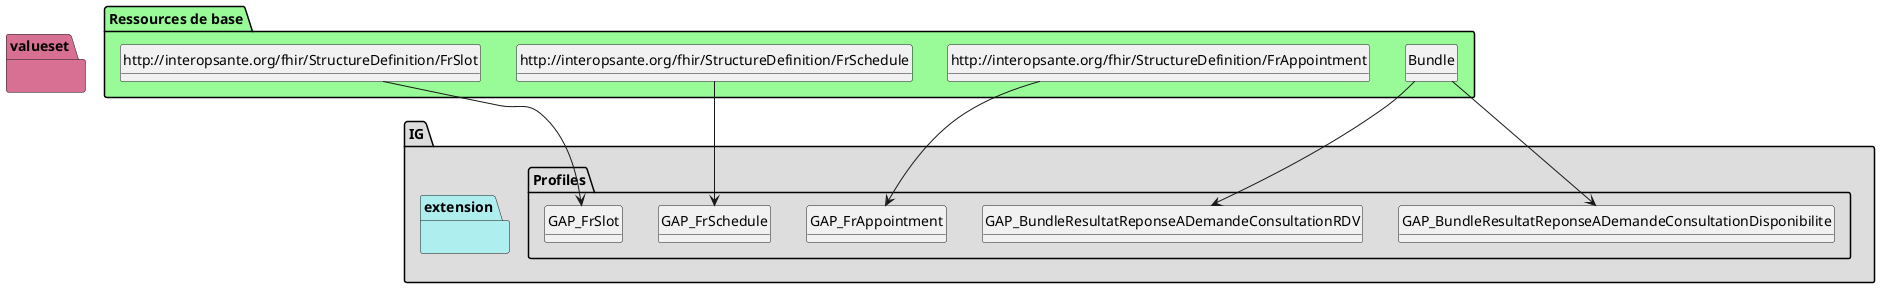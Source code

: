 @startuml
set namespaceSeparator ?
hide circle
hide class fields

package IG #DDDDDD{

     package Profiles #DDDDDD{

        class GAP_BundleResultatReponseADemandeConsultationDisponibilite{

             Bundle.type => [None..None]
             Bundle.entry => [None..None]
             Bundle.entry:Slot => [0..*]
             Bundle.entry:Slot.resource => [1..None]
             Bundle.entry:Slot.search.mode => [None..None]
             Bundle.entry:Slot.request => [None..0]
             Bundle.entry:Slot.response => [None..0]
             Bundle.entry:Schedule => [0..*]
             Bundle.entry:Schedule.resource => [1..None]
             Bundle.entry:Schedule.search.mode => [None..None]
             Bundle.entry:Schedule.request => [None..0]
             Bundle.entry:Schedule.response => [None..0]
             Bundle.entry:Patient => [0..*]
             Bundle.entry:Patient.resource => [1..None]
             Bundle.entry:Patient.search.mode => [None..None]
             Bundle.entry:Patient.request => [None..0]
             Bundle.entry:Patient.response => [None..0]
             Bundle.entry:Practitioner => [0..*]
             Bundle.entry:Practitioner.resource => [1..None]
             Bundle.entry:Practitioner.search.mode => [None..None]
             Bundle.entry:Practitioner.request => [None..0]
             Bundle.entry:Practitioner.response => [None..0]
             Bundle.entry:PractitionerRole => [0..*]
             Bundle.entry:PractitionerRole.resource => [1..None]
             Bundle.entry:PractitionerRole.search.mode => [None..None]
             Bundle.entry:PractitionerRole.request => [None..0]
             Bundle.entry:PractitionerRole.response => [None..0]
             Bundle.entry:Device => [0..*]
             Bundle.entry:Device.resource => [1..None]
             Bundle.entry:Device.search.mode => [None..None]
             Bundle.entry:Device.request => [None..0]
             Bundle.entry:Device.response => [None..0]
             Bundle.entry:Location => [0..*]
             Bundle.entry:Location.resource => [1..None]
             Bundle.entry:Location.search.mode => [None..None]
             Bundle.entry:Location.request => [None..0]
             Bundle.entry:Location.response => [None..0]
             Bundle.entry:HealthcareService => [0..*]
             Bundle.entry:HealthcareService.resource => [1..None]
             Bundle.entry:HealthcareService.search.mode => [None..None]
             Bundle.entry:HealthcareService.request => [None..0]
             Bundle.entry:HealthcareService.response => [None..0]
             Bundle.entry:Organization => [0..*]
             Bundle.entry:Organization.resource => [1..None]
             Bundle.entry:Organization.search.mode => [None..None]
             Bundle.entry:Organization.request => [None..0]
             Bundle.entry:Organization.response => [None..0]
             Bundle.entry:RelatedPerson => [0..*]
             Bundle.entry:RelatedPerson.resource => [1..None]
             Bundle.entry:RelatedPerson.search.mode => [None..None]
             Bundle.entry:RelatedPerson.request => [None..0]
             Bundle.entry:RelatedPerson.response => [None..0]
        } 

        class GAP_BundleResultatReponseADemandeConsultationRDV{

             Bundle.type => [None..None]
             Bundle.entry => [None..None]
             Bundle.entry:Appointment => [0..*]
             Bundle.entry:Appointment.resource => [1..None]
             Bundle.entry:Appointment.search.mode => [None..None]
             Bundle.entry:Appointment.request => [None..0]
             Bundle.entry:Appointment.response => [None..0]
             Bundle.entry:Slot => [0..*]
             Bundle.entry:Slot.resource => [1..None]
             Bundle.entry:Slot.search.mode => [None..None]
             Bundle.entry:Slot.request => [None..0]
             Bundle.entry:Slot.response => [None..0]
             Bundle.entry:Schedule => [0..*]
             Bundle.entry:Schedule.resource => [1..None]
             Bundle.entry:Schedule.search.mode => [None..None]
             Bundle.entry:Schedule.request => [None..0]
             Bundle.entry:Schedule.response => [None..0]
             Bundle.entry:Patient => [0..*]
             Bundle.entry:Patient.resource => [1..None]
             Bundle.entry:Patient.search.mode => [None..None]
             Bundle.entry:Patient.request => [None..0]
             Bundle.entry:Patient.response => [None..0]
             Bundle.entry:Practitioner => [0..*]
             Bundle.entry:Practitioner.resource => [1..None]
             Bundle.entry:Practitioner.search.mode => [None..None]
             Bundle.entry:Practitioner.request => [None..0]
             Bundle.entry:Practitioner.response => [None..0]
             Bundle.entry:PractitionerRole => [0..*]
             Bundle.entry:PractitionerRole.resource => [1..None]
             Bundle.entry:PractitionerRole.search.mode => [None..None]
             Bundle.entry:PractitionerRole.request => [None..0]
             Bundle.entry:PractitionerRole.response => [None..0]
             Bundle.entry:Device => [0..*]
             Bundle.entry:Device.resource => [1..None]
             Bundle.entry:Device.search.mode => [None..None]
             Bundle.entry:Device.request => [None..0]
             Bundle.entry:Device.response => [None..0]
             Bundle.entry:Location => [0..*]
             Bundle.entry:Location.resource => [1..None]
             Bundle.entry:Location.search.mode => [None..None]
             Bundle.entry:Location.request => [None..0]
             Bundle.entry:Location.response => [None..0]
             Bundle.entry:HealthcareService => [0..*]
             Bundle.entry:HealthcareService.resource => [1..None]
             Bundle.entry:HealthcareService.search.mode => [None..None]
             Bundle.entry:HealthcareService.request => [None..0]
             Bundle.entry:HealthcareService.response => [None..0]
             Bundle.entry:Organization => [0..*]
             Bundle.entry:Organization.resource => [1..None]
             Bundle.entry:Organization.search.mode => [None..None]
             Bundle.entry:Organization.request => [None..0]
             Bundle.entry:Organization.response => [None..0]
             Bundle.entry:RelatedPerson => [0..*]
             Bundle.entry:RelatedPerson.resource => [1..None]
             Bundle.entry:RelatedPerson.search.mode => [None..None]
             Bundle.entry:RelatedPerson.request => [None..0]
             Bundle.entry:RelatedPerson.response => [None..0]
        } 

        class GAP_FrAppointment{

             Appointment => [None..None]
        } 

        class GAP_FrSchedule{

             Schedule => [None..None]
        } 

        class GAP_FrSlot{

             Slot => [None..None]
         }

     }
     package extension #paleturquoise {


         }
     }
     package valueset #PaleVioletRed{
       }

package "Ressources de base" #palegreen {

 class "Bundle" as  class94c51f19c37f96ed231f5a0ae512b2a8 

    class94c51f19c37f96ed231f5a0ae512b2a8 --> GAP_BundleResultatReponseADemandeConsultationDisponibilite

 class "Bundle" as  class94c51f19c37f96ed231f5a0ae512b2a8 

    class94c51f19c37f96ed231f5a0ae512b2a8 --> GAP_BundleResultatReponseADemandeConsultationRDV

 class "http://interopsante.org/fhir/StructureDefinition/FrAppointment" as  class659762428c9192e4f39a709a90b89755 

    class659762428c9192e4f39a709a90b89755 --> GAP_FrAppointment

 class "http://interopsante.org/fhir/StructureDefinition/FrSchedule" as  classb622660bfabd924a2e1a86fb95e2ca04 

    classb622660bfabd924a2e1a86fb95e2ca04 --> GAP_FrSchedule

 class "http://interopsante.org/fhir/StructureDefinition/FrSlot" as  class86363a39b418154a968adc9b5da3fe9c 

    class86363a39b418154a968adc9b5da3fe9c --> GAP_FrSlot
}
@enduml
